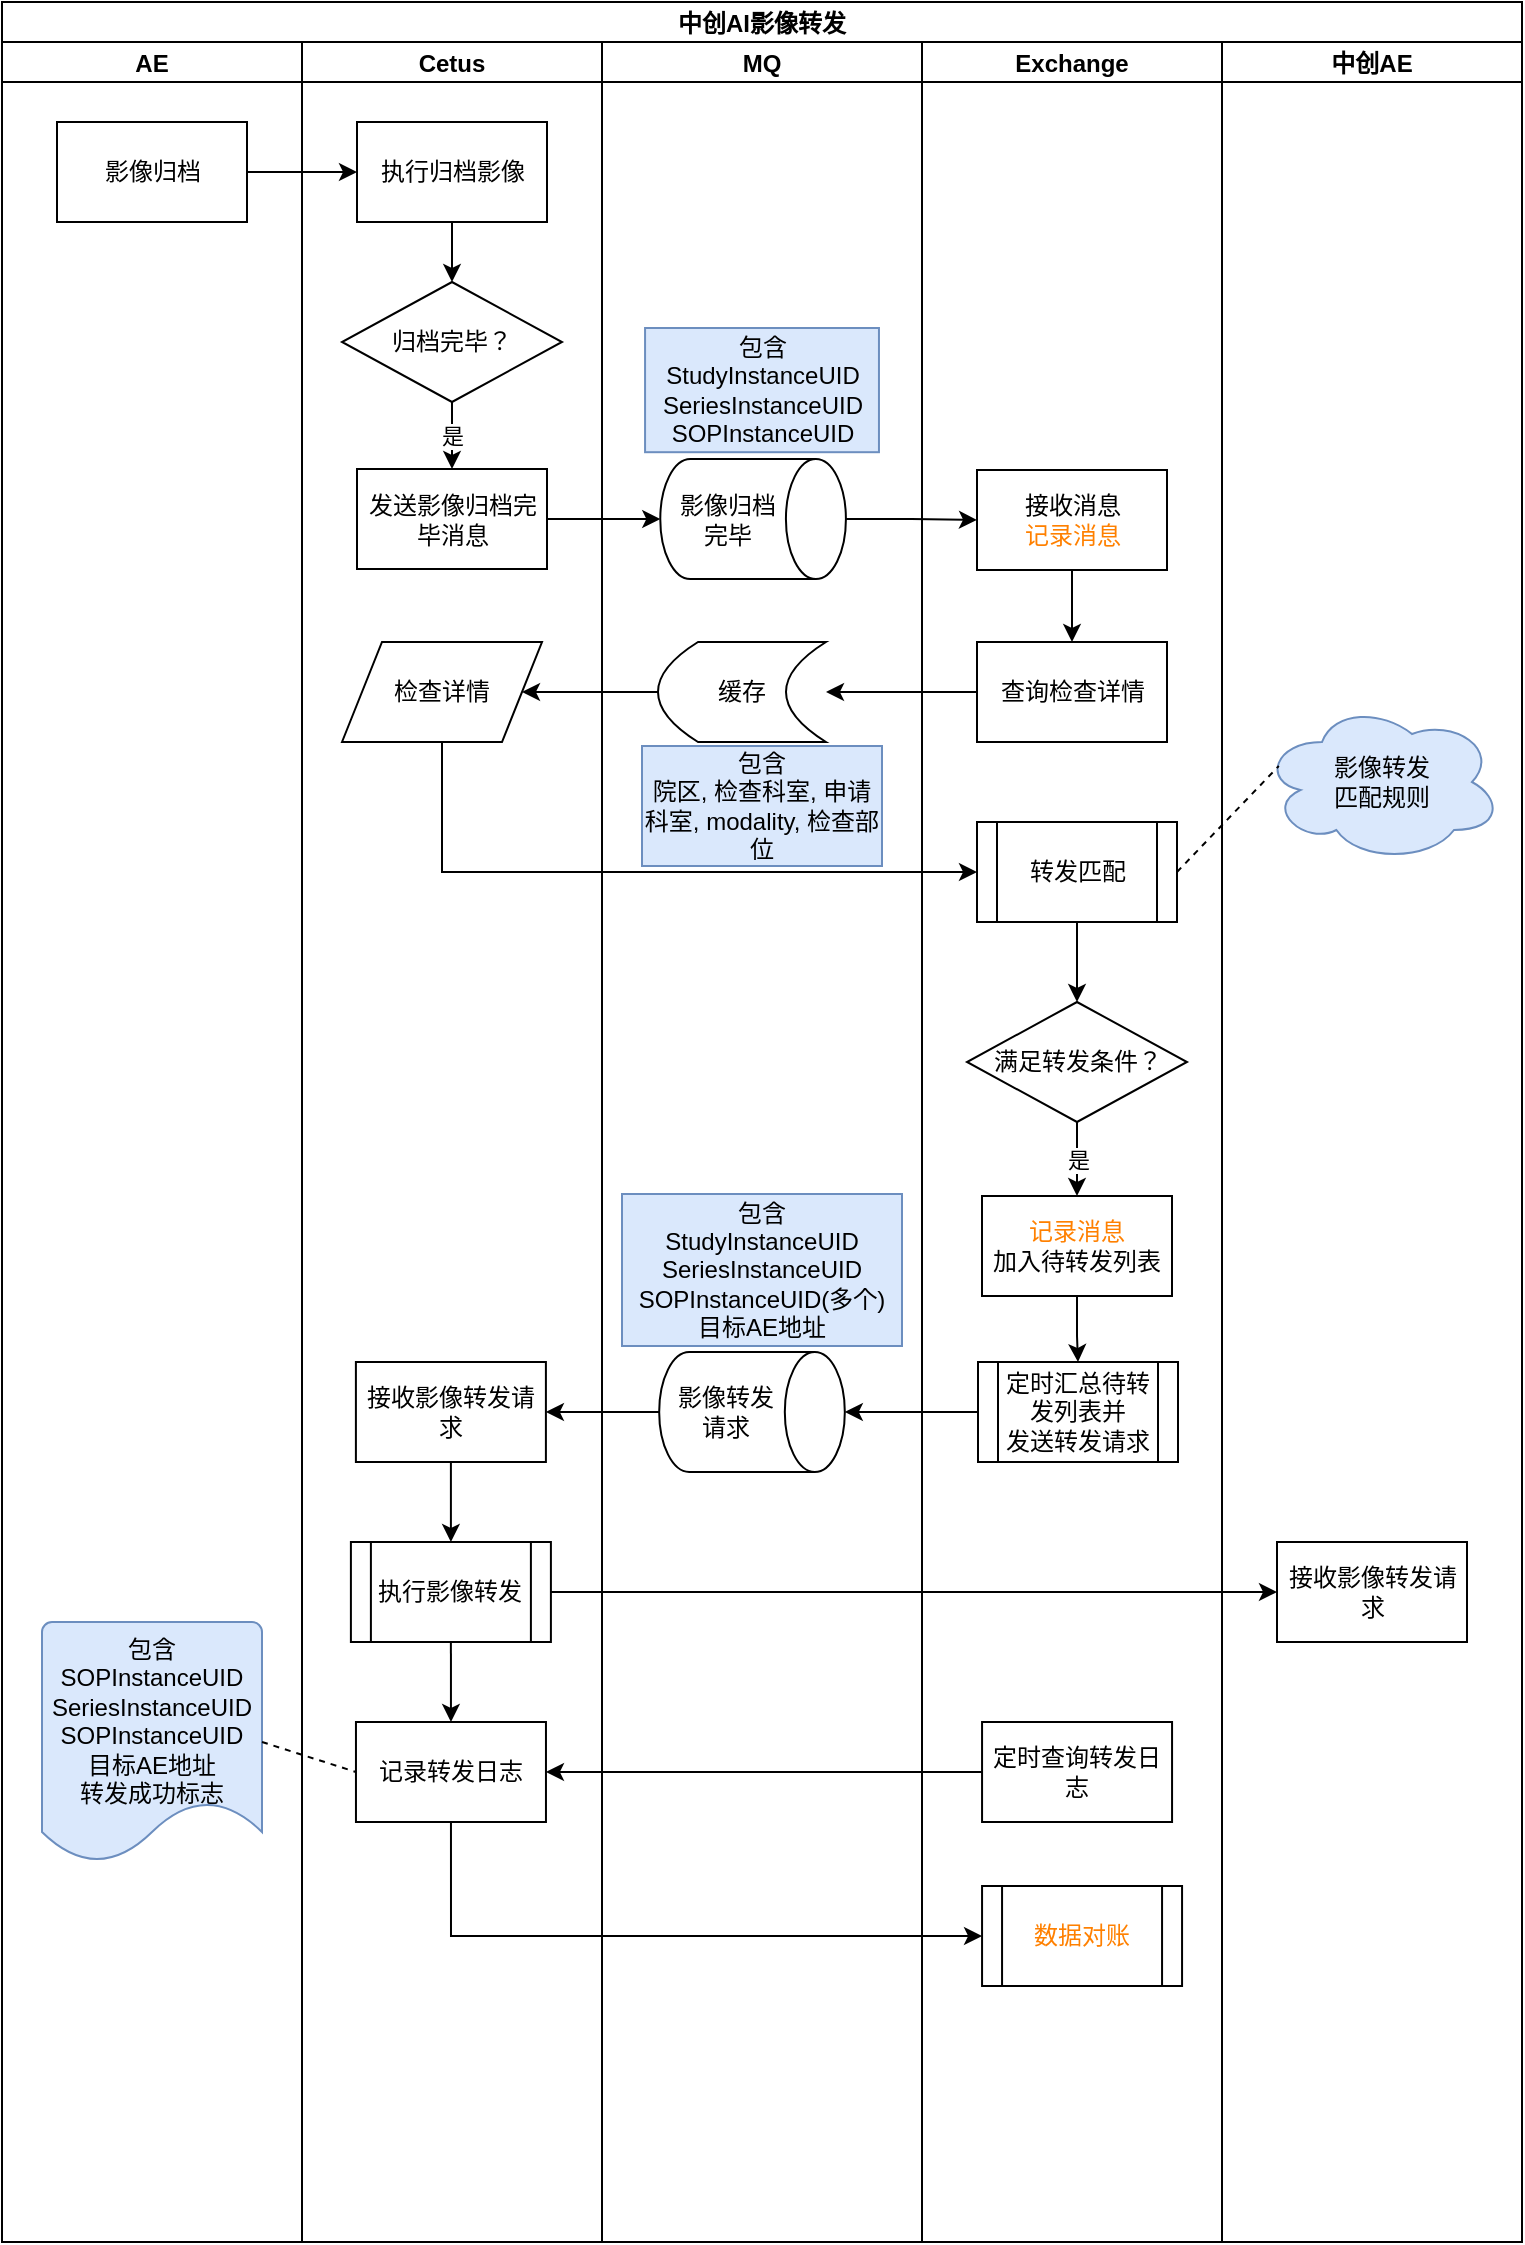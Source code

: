 <mxfile version="19.0.3" type="device"><diagram id="hrniEah0KaMN-Fix_IR8" name="Page-1"><mxGraphModel dx="1422" dy="881" grid="1" gridSize="10" guides="1" tooltips="1" connect="1" arrows="1" fold="1" page="1" pageScale="1" pageWidth="1169" pageHeight="827" math="0" shadow="0"><root><mxCell id="0"/><mxCell id="1" parent="0"/><mxCell id="47gVZZ1fRsGpeNY0xR4V-1" value="中创AI影像转发" style="swimlane;childLayout=stackLayout;resizeParent=1;resizeParentMax=0;startSize=20;" parent="1" vertex="1"><mxGeometry x="60" y="180" width="760" height="1120" as="geometry"/></mxCell><mxCell id="47gVZZ1fRsGpeNY0xR4V-2" value="AE" style="swimlane;startSize=20;" parent="47gVZZ1fRsGpeNY0xR4V-1" vertex="1"><mxGeometry y="20" width="150" height="1100" as="geometry"/></mxCell><mxCell id="47gVZZ1fRsGpeNY0xR4V-15" value="影像归档" style="rounded=0;whiteSpace=wrap;html=1;" parent="47gVZZ1fRsGpeNY0xR4V-2" vertex="1"><mxGeometry x="27.5" y="40" width="95" height="50" as="geometry"/></mxCell><mxCell id="URtXI0-kcvVStMNGFUnL-28" value="&lt;span style=&quot;&quot;&gt;包含&lt;/span&gt;&lt;br style=&quot;&quot;&gt;&lt;div style=&quot;&quot;&gt;SOPInstanceUID&lt;/div&gt;&lt;div style=&quot;&quot;&gt;&lt;div&gt;SeriesInstanceUID&lt;/div&gt;&lt;div&gt;SOPInstanceUID&lt;/div&gt;&lt;/div&gt;&lt;span style=&quot;&quot;&gt;目标AE地址&lt;/span&gt;&lt;br style=&quot;&quot;&gt;&lt;span style=&quot;&quot;&gt;转发成功标志&lt;/span&gt;" style="strokeWidth=1;html=1;shape=mxgraph.flowchart.document2;whiteSpace=wrap;size=0.25;verticalAlign=top;fillColor=#dae8fc;strokeColor=#6c8ebf;" parent="47gVZZ1fRsGpeNY0xR4V-2" vertex="1"><mxGeometry x="20" y="790" width="110" height="120" as="geometry"/></mxCell><mxCell id="47gVZZ1fRsGpeNY0xR4V-3" value="Cetus" style="swimlane;startSize=20;" parent="47gVZZ1fRsGpeNY0xR4V-1" vertex="1"><mxGeometry x="150" y="20" width="150" height="1100" as="geometry"/></mxCell><mxCell id="47gVZZ1fRsGpeNY0xR4V-18" style="edgeStyle=orthogonalEdgeStyle;rounded=0;orthogonalLoop=1;jettySize=auto;html=1;exitX=0.5;exitY=1;exitDx=0;exitDy=0;entryX=0.5;entryY=0;entryDx=0;entryDy=0;" parent="47gVZZ1fRsGpeNY0xR4V-3" source="47gVZZ1fRsGpeNY0xR4V-16" target="47gVZZ1fRsGpeNY0xR4V-17" edge="1"><mxGeometry relative="1" as="geometry"/></mxCell><mxCell id="47gVZZ1fRsGpeNY0xR4V-16" value="执行归档影像" style="rounded=0;whiteSpace=wrap;html=1;" parent="47gVZZ1fRsGpeNY0xR4V-3" vertex="1"><mxGeometry x="27.5" y="40" width="95" height="50" as="geometry"/></mxCell><mxCell id="47gVZZ1fRsGpeNY0xR4V-26" value="是" style="edgeStyle=orthogonalEdgeStyle;rounded=0;orthogonalLoop=1;jettySize=auto;html=1;exitX=0.5;exitY=1;exitDx=0;exitDy=0;entryX=0.5;entryY=0;entryDx=0;entryDy=0;" parent="47gVZZ1fRsGpeNY0xR4V-3" source="47gVZZ1fRsGpeNY0xR4V-17" target="47gVZZ1fRsGpeNY0xR4V-25" edge="1"><mxGeometry relative="1" as="geometry"/></mxCell><mxCell id="47gVZZ1fRsGpeNY0xR4V-17" value="归档完毕？" style="rhombus;whiteSpace=wrap;html=1;" parent="47gVZZ1fRsGpeNY0xR4V-3" vertex="1"><mxGeometry x="20" y="120" width="110" height="60" as="geometry"/></mxCell><mxCell id="47gVZZ1fRsGpeNY0xR4V-25" value="发送影像归档完毕消息" style="rounded=0;whiteSpace=wrap;html=1;" parent="47gVZZ1fRsGpeNY0xR4V-3" vertex="1"><mxGeometry x="27.5" y="213.5" width="95" height="50" as="geometry"/></mxCell><mxCell id="47gVZZ1fRsGpeNY0xR4V-48" style="edgeStyle=orthogonalEdgeStyle;rounded=0;orthogonalLoop=1;jettySize=auto;html=1;entryX=0.5;entryY=0;entryDx=0;entryDy=0;" parent="47gVZZ1fRsGpeNY0xR4V-3" source="47gVZZ1fRsGpeNY0xR4V-42" target="47gVZZ1fRsGpeNY0xR4V-45" edge="1"><mxGeometry relative="1" as="geometry"/></mxCell><mxCell id="47gVZZ1fRsGpeNY0xR4V-42" value="接收影像转发请求" style="rounded=0;whiteSpace=wrap;html=1;" parent="47gVZZ1fRsGpeNY0xR4V-3" vertex="1"><mxGeometry x="26.95" y="660" width="95" height="50" as="geometry"/></mxCell><mxCell id="47gVZZ1fRsGpeNY0xR4V-52" style="edgeStyle=orthogonalEdgeStyle;rounded=0;orthogonalLoop=1;jettySize=auto;html=1;exitX=0.5;exitY=1;exitDx=0;exitDy=0;entryX=0.5;entryY=0;entryDx=0;entryDy=0;" parent="47gVZZ1fRsGpeNY0xR4V-3" source="47gVZZ1fRsGpeNY0xR4V-45" target="47gVZZ1fRsGpeNY0xR4V-50" edge="1"><mxGeometry relative="1" as="geometry"/></mxCell><mxCell id="47gVZZ1fRsGpeNY0xR4V-45" value="执行影像转发" style="shape=process;whiteSpace=wrap;html=1;backgroundOutline=1;" parent="47gVZZ1fRsGpeNY0xR4V-3" vertex="1"><mxGeometry x="24.45" y="750" width="100" height="50" as="geometry"/></mxCell><mxCell id="47gVZZ1fRsGpeNY0xR4V-50" value="记录转发日志" style="rounded=0;whiteSpace=wrap;html=1;" parent="47gVZZ1fRsGpeNY0xR4V-3" vertex="1"><mxGeometry x="26.98" y="840" width="95" height="50" as="geometry"/></mxCell><mxCell id="47gVZZ1fRsGpeNY0xR4V-55" value="检查详情" style="shape=parallelogram;perimeter=parallelogramPerimeter;whiteSpace=wrap;html=1;fixedSize=1;" parent="47gVZZ1fRsGpeNY0xR4V-3" vertex="1"><mxGeometry x="20" y="300" width="100" height="50" as="geometry"/></mxCell><mxCell id="47gVZZ1fRsGpeNY0xR4V-49" style="edgeStyle=orthogonalEdgeStyle;rounded=0;orthogonalLoop=1;jettySize=auto;html=1;entryX=0;entryY=0.5;entryDx=0;entryDy=0;" parent="47gVZZ1fRsGpeNY0xR4V-1" source="47gVZZ1fRsGpeNY0xR4V-45" target="47gVZZ1fRsGpeNY0xR4V-46" edge="1"><mxGeometry relative="1" as="geometry"/></mxCell><mxCell id="47gVZZ1fRsGpeNY0xR4V-4" value="MQ" style="swimlane;startSize=20;" parent="47gVZZ1fRsGpeNY0xR4V-1" vertex="1"><mxGeometry x="300" y="20" width="160" height="1100" as="geometry"/></mxCell><mxCell id="47gVZZ1fRsGpeNY0xR4V-60" value="影像归档完毕" style="shape=cylinder3;whiteSpace=wrap;html=1;boundedLbl=1;backgroundOutline=1;size=15;rotation=90;horizontal=0;" parent="47gVZZ1fRsGpeNY0xR4V-4" vertex="1"><mxGeometry x="45.55" y="192.1" width="60" height="92.82" as="geometry"/></mxCell><mxCell id="47gVZZ1fRsGpeNY0xR4V-65" value="影像转发请求" style="shape=cylinder3;whiteSpace=wrap;html=1;boundedLbl=1;backgroundOutline=1;size=15;rotation=90;horizontal=0;" parent="47gVZZ1fRsGpeNY0xR4V-4" vertex="1"><mxGeometry x="45.0" y="638.59" width="60" height="92.82" as="geometry"/></mxCell><mxCell id="47gVZZ1fRsGpeNY0xR4V-71" value="包含StudyInstanceUID&lt;br&gt;&lt;div&gt;SeriesInstanceUID&lt;/div&gt;&lt;div&gt;SOPInstanceUID&lt;/div&gt;" style="text;html=1;strokeColor=#6c8ebf;fillColor=#dae8fc;align=center;verticalAlign=middle;whiteSpace=wrap;rounded=0;" parent="47gVZZ1fRsGpeNY0xR4V-4" vertex="1"><mxGeometry x="21.53" y="143" width="116.95" height="62.1" as="geometry"/></mxCell><mxCell id="47gVZZ1fRsGpeNY0xR4V-76" value="包含&lt;br&gt;StudyInstanceUID&lt;br&gt;&lt;div&gt;SeriesInstanceUID&lt;/div&gt;&lt;div&gt;SOPInstanceUID(多个)&lt;/div&gt;目标AE地址" style="text;html=1;strokeColor=#6c8ebf;fillColor=#dae8fc;align=center;verticalAlign=middle;whiteSpace=wrap;rounded=0;" parent="47gVZZ1fRsGpeNY0xR4V-4" vertex="1"><mxGeometry x="10" y="576" width="140" height="76" as="geometry"/></mxCell><mxCell id="47gVZZ1fRsGpeNY0xR4V-80" value="包含&lt;br&gt;院区, 检查科室, 申请科室, modality, 检查部位" style="text;html=1;strokeColor=#6c8ebf;fillColor=#dae8fc;align=center;verticalAlign=middle;whiteSpace=wrap;rounded=0;" parent="47gVZZ1fRsGpeNY0xR4V-4" vertex="1"><mxGeometry x="20" y="352" width="120" height="60" as="geometry"/></mxCell><mxCell id="URtXI0-kcvVStMNGFUnL-3" value="缓存" style="shape=dataStorage;whiteSpace=wrap;html=1;fixedSize=1;" parent="47gVZZ1fRsGpeNY0xR4V-4" vertex="1"><mxGeometry x="28" y="300" width="84" height="50" as="geometry"/></mxCell><mxCell id="47gVZZ1fRsGpeNY0xR4V-66" style="edgeStyle=orthogonalEdgeStyle;rounded=0;orthogonalLoop=1;jettySize=auto;html=1;exitX=0.5;exitY=1;exitDx=0;exitDy=0;exitPerimeter=0;" parent="47gVZZ1fRsGpeNY0xR4V-1" source="47gVZZ1fRsGpeNY0xR4V-65" target="47gVZZ1fRsGpeNY0xR4V-42" edge="1"><mxGeometry relative="1" as="geometry"/></mxCell><mxCell id="47gVZZ1fRsGpeNY0xR4V-12" value="Exchange" style="swimlane;startSize=20;" parent="47gVZZ1fRsGpeNY0xR4V-1" vertex="1"><mxGeometry x="460" y="20" width="150" height="1100" as="geometry"/></mxCell><mxCell id="47gVZZ1fRsGpeNY0xR4V-33" style="edgeStyle=orthogonalEdgeStyle;rounded=0;orthogonalLoop=1;jettySize=auto;html=1;exitX=0.5;exitY=1;exitDx=0;exitDy=0;entryX=0.5;entryY=0;entryDx=0;entryDy=0;" parent="47gVZZ1fRsGpeNY0xR4V-12" source="47gVZZ1fRsGpeNY0xR4V-28" target="47gVZZ1fRsGpeNY0xR4V-30" edge="1"><mxGeometry relative="1" as="geometry"/></mxCell><mxCell id="47gVZZ1fRsGpeNY0xR4V-28" value="接收消息&lt;br&gt;&lt;font color=&quot;#ff8000&quot;&gt;记录消息&lt;/font&gt;" style="rounded=0;whiteSpace=wrap;html=1;" parent="47gVZZ1fRsGpeNY0xR4V-12" vertex="1"><mxGeometry x="27.5" y="214" width="95" height="50" as="geometry"/></mxCell><mxCell id="47gVZZ1fRsGpeNY0xR4V-30" value="查询检查详情" style="rounded=0;whiteSpace=wrap;html=1;" parent="47gVZZ1fRsGpeNY0xR4V-12" vertex="1"><mxGeometry x="27.5" y="300" width="95" height="50" as="geometry"/></mxCell><mxCell id="47gVZZ1fRsGpeNY0xR4V-37" style="edgeStyle=orthogonalEdgeStyle;rounded=0;orthogonalLoop=1;jettySize=auto;html=1;exitX=0.5;exitY=1;exitDx=0;exitDy=0;entryX=0.5;entryY=0;entryDx=0;entryDy=0;" parent="47gVZZ1fRsGpeNY0xR4V-12" source="47gVZZ1fRsGpeNY0xR4V-34" target="47gVZZ1fRsGpeNY0xR4V-35" edge="1"><mxGeometry relative="1" as="geometry"/></mxCell><mxCell id="47gVZZ1fRsGpeNY0xR4V-34" value="转发匹配" style="shape=process;whiteSpace=wrap;html=1;backgroundOutline=1;" parent="47gVZZ1fRsGpeNY0xR4V-12" vertex="1"><mxGeometry x="27.5" y="390" width="100" height="50" as="geometry"/></mxCell><mxCell id="URtXI0-kcvVStMNGFUnL-13" value="是" style="edgeStyle=orthogonalEdgeStyle;rounded=0;orthogonalLoop=1;jettySize=auto;html=1;exitX=0.5;exitY=1;exitDx=0;exitDy=0;" parent="47gVZZ1fRsGpeNY0xR4V-12" source="47gVZZ1fRsGpeNY0xR4V-35" target="URtXI0-kcvVStMNGFUnL-10" edge="1"><mxGeometry relative="1" as="geometry"/></mxCell><mxCell id="47gVZZ1fRsGpeNY0xR4V-35" value="满足转发条件？" style="rhombus;whiteSpace=wrap;html=1;" parent="47gVZZ1fRsGpeNY0xR4V-12" vertex="1"><mxGeometry x="22.5" y="480" width="110" height="60" as="geometry"/></mxCell><mxCell id="47gVZZ1fRsGpeNY0xR4V-39" value="定时汇总待转发列表并&lt;br&gt;发送转发请求" style="shape=process;whiteSpace=wrap;html=1;backgroundOutline=1;" parent="47gVZZ1fRsGpeNY0xR4V-12" vertex="1"><mxGeometry x="28" y="660" width="100" height="50" as="geometry"/></mxCell><mxCell id="47gVZZ1fRsGpeNY0xR4V-53" value="定时查询转发日志" style="rounded=0;whiteSpace=wrap;html=1;" parent="47gVZZ1fRsGpeNY0xR4V-12" vertex="1"><mxGeometry x="30.03" y="840" width="95" height="50" as="geometry"/></mxCell><mxCell id="URtXI0-kcvVStMNGFUnL-14" style="edgeStyle=orthogonalEdgeStyle;rounded=0;orthogonalLoop=1;jettySize=auto;html=1;exitX=0.5;exitY=1;exitDx=0;exitDy=0;" parent="47gVZZ1fRsGpeNY0xR4V-12" source="URtXI0-kcvVStMNGFUnL-10" target="47gVZZ1fRsGpeNY0xR4V-39" edge="1"><mxGeometry relative="1" as="geometry"/></mxCell><mxCell id="URtXI0-kcvVStMNGFUnL-10" value="&lt;span style=&quot;color: rgb(255, 128, 0);&quot;&gt;记录消息&lt;br&gt;&lt;/span&gt;加入待转发列表" style="rounded=0;whiteSpace=wrap;html=1;" parent="47gVZZ1fRsGpeNY0xR4V-12" vertex="1"><mxGeometry x="30" y="577" width="95" height="50" as="geometry"/></mxCell><mxCell id="URtXI0-kcvVStMNGFUnL-16" value="&lt;font color=&quot;#ff8000&quot;&gt;数据对账&lt;/font&gt;" style="shape=process;whiteSpace=wrap;html=1;backgroundOutline=1;" parent="47gVZZ1fRsGpeNY0xR4V-12" vertex="1"><mxGeometry x="30.03" y="922" width="100" height="50" as="geometry"/></mxCell><mxCell id="47gVZZ1fRsGpeNY0xR4V-13" value="中创AE" style="swimlane;startSize=20;" parent="47gVZZ1fRsGpeNY0xR4V-1" vertex="1"><mxGeometry x="610" y="20" width="150" height="1100" as="geometry"/></mxCell><mxCell id="47gVZZ1fRsGpeNY0xR4V-46" value="接收影像转发请求" style="rounded=0;whiteSpace=wrap;html=1;" parent="47gVZZ1fRsGpeNY0xR4V-13" vertex="1"><mxGeometry x="27.5" y="750" width="95" height="50" as="geometry"/></mxCell><mxCell id="URtXI0-kcvVStMNGFUnL-26" value="&lt;font color=&quot;#000000&quot;&gt;影像转发&lt;br&gt;匹配规则&lt;/font&gt;" style="ellipse;shape=cloud;whiteSpace=wrap;html=1;fillColor=#dae8fc;strokeColor=#6c8ebf;" parent="47gVZZ1fRsGpeNY0xR4V-13" vertex="1"><mxGeometry x="20" y="330" width="120" height="80" as="geometry"/></mxCell><mxCell id="47gVZZ1fRsGpeNY0xR4V-27" style="edgeStyle=orthogonalEdgeStyle;rounded=0;orthogonalLoop=1;jettySize=auto;html=1;exitX=1;exitY=0.5;exitDx=0;exitDy=0;entryX=0.5;entryY=1;entryDx=0;entryDy=0;entryPerimeter=0;" parent="47gVZZ1fRsGpeNY0xR4V-1" source="47gVZZ1fRsGpeNY0xR4V-25" target="47gVZZ1fRsGpeNY0xR4V-60" edge="1"><mxGeometry relative="1" as="geometry"><mxPoint x="327.5" y="259" as="targetPoint"/></mxGeometry></mxCell><mxCell id="47gVZZ1fRsGpeNY0xR4V-36" style="edgeStyle=orthogonalEdgeStyle;rounded=0;orthogonalLoop=1;jettySize=auto;html=1;exitX=1;exitY=0.5;exitDx=0;exitDy=0;entryX=0;entryY=0.5;entryDx=0;entryDy=0;" parent="47gVZZ1fRsGpeNY0xR4V-1" source="47gVZZ1fRsGpeNY0xR4V-15" target="47gVZZ1fRsGpeNY0xR4V-16" edge="1"><mxGeometry relative="1" as="geometry"/></mxCell><mxCell id="47gVZZ1fRsGpeNY0xR4V-59" style="edgeStyle=orthogonalEdgeStyle;rounded=0;orthogonalLoop=1;jettySize=auto;html=1;exitX=0.5;exitY=1;exitDx=0;exitDy=0;entryX=0;entryY=0.5;entryDx=0;entryDy=0;" parent="47gVZZ1fRsGpeNY0xR4V-1" source="47gVZZ1fRsGpeNY0xR4V-55" target="47gVZZ1fRsGpeNY0xR4V-34" edge="1"><mxGeometry relative="1" as="geometry"/></mxCell><mxCell id="47gVZZ1fRsGpeNY0xR4V-63" style="edgeStyle=orthogonalEdgeStyle;rounded=0;orthogonalLoop=1;jettySize=auto;html=1;exitX=0.5;exitY=0;exitDx=0;exitDy=0;exitPerimeter=0;entryX=0;entryY=0.5;entryDx=0;entryDy=0;" parent="47gVZZ1fRsGpeNY0xR4V-1" source="47gVZZ1fRsGpeNY0xR4V-60" target="47gVZZ1fRsGpeNY0xR4V-28" edge="1"><mxGeometry relative="1" as="geometry"/></mxCell><mxCell id="47gVZZ1fRsGpeNY0xR4V-67" style="edgeStyle=orthogonalEdgeStyle;rounded=0;orthogonalLoop=1;jettySize=auto;html=1;exitX=0;exitY=0.5;exitDx=0;exitDy=0;entryX=0.5;entryY=0;entryDx=0;entryDy=0;entryPerimeter=0;" parent="47gVZZ1fRsGpeNY0xR4V-1" source="47gVZZ1fRsGpeNY0xR4V-39" target="47gVZZ1fRsGpeNY0xR4V-65" edge="1"><mxGeometry relative="1" as="geometry"/></mxCell><mxCell id="URtXI0-kcvVStMNGFUnL-8" style="edgeStyle=orthogonalEdgeStyle;rounded=0;orthogonalLoop=1;jettySize=auto;html=1;exitX=0;exitY=0.5;exitDx=0;exitDy=0;entryX=1;entryY=0.5;entryDx=0;entryDy=0;" parent="47gVZZ1fRsGpeNY0xR4V-1" source="47gVZZ1fRsGpeNY0xR4V-30" target="URtXI0-kcvVStMNGFUnL-3" edge="1"><mxGeometry relative="1" as="geometry"/></mxCell><mxCell id="URtXI0-kcvVStMNGFUnL-9" style="edgeStyle=orthogonalEdgeStyle;rounded=0;orthogonalLoop=1;jettySize=auto;html=1;exitX=0;exitY=0.5;exitDx=0;exitDy=0;entryX=1;entryY=0.5;entryDx=0;entryDy=0;" parent="47gVZZ1fRsGpeNY0xR4V-1" source="URtXI0-kcvVStMNGFUnL-3" target="47gVZZ1fRsGpeNY0xR4V-55" edge="1"><mxGeometry relative="1" as="geometry"/></mxCell><mxCell id="URtXI0-kcvVStMNGFUnL-15" style="edgeStyle=orthogonalEdgeStyle;rounded=0;orthogonalLoop=1;jettySize=auto;html=1;entryX=1;entryY=0.5;entryDx=0;entryDy=0;fontColor=#000000;" parent="47gVZZ1fRsGpeNY0xR4V-1" source="47gVZZ1fRsGpeNY0xR4V-53" target="47gVZZ1fRsGpeNY0xR4V-50" edge="1"><mxGeometry relative="1" as="geometry"/></mxCell><mxCell id="URtXI0-kcvVStMNGFUnL-25" style="edgeStyle=orthogonalEdgeStyle;rounded=0;orthogonalLoop=1;jettySize=auto;html=1;exitX=0.5;exitY=1;exitDx=0;exitDy=0;entryX=0;entryY=0.5;entryDx=0;entryDy=0;fontColor=#99CCFF;" parent="47gVZZ1fRsGpeNY0xR4V-1" source="47gVZZ1fRsGpeNY0xR4V-50" target="URtXI0-kcvVStMNGFUnL-16" edge="1"><mxGeometry relative="1" as="geometry"/></mxCell><mxCell id="URtXI0-kcvVStMNGFUnL-27" value="" style="endArrow=none;dashed=1;html=1;rounded=0;fontColor=#000000;exitX=1;exitY=0.5;exitDx=0;exitDy=0;entryX=0.07;entryY=0.4;entryDx=0;entryDy=0;entryPerimeter=0;" parent="47gVZZ1fRsGpeNY0xR4V-1" source="47gVZZ1fRsGpeNY0xR4V-34" target="URtXI0-kcvVStMNGFUnL-26" edge="1"><mxGeometry width="50" height="50" relative="1" as="geometry"><mxPoint x="670" y="460" as="sourcePoint"/><mxPoint x="720" y="410" as="targetPoint"/></mxGeometry></mxCell><mxCell id="URtXI0-kcvVStMNGFUnL-31" value="" style="endArrow=none;dashed=1;html=1;rounded=0;fontColor=#000000;entryX=0;entryY=0.5;entryDx=0;entryDy=0;exitX=1;exitY=0.5;exitDx=0;exitDy=0;exitPerimeter=0;" parent="47gVZZ1fRsGpeNY0xR4V-1" source="URtXI0-kcvVStMNGFUnL-28" target="47gVZZ1fRsGpeNY0xR4V-50" edge="1"><mxGeometry width="50" height="50" relative="1" as="geometry"><mxPoint x="50" y="980" as="sourcePoint"/><mxPoint x="100" y="930" as="targetPoint"/></mxGeometry></mxCell></root></mxGraphModel></diagram></mxfile>